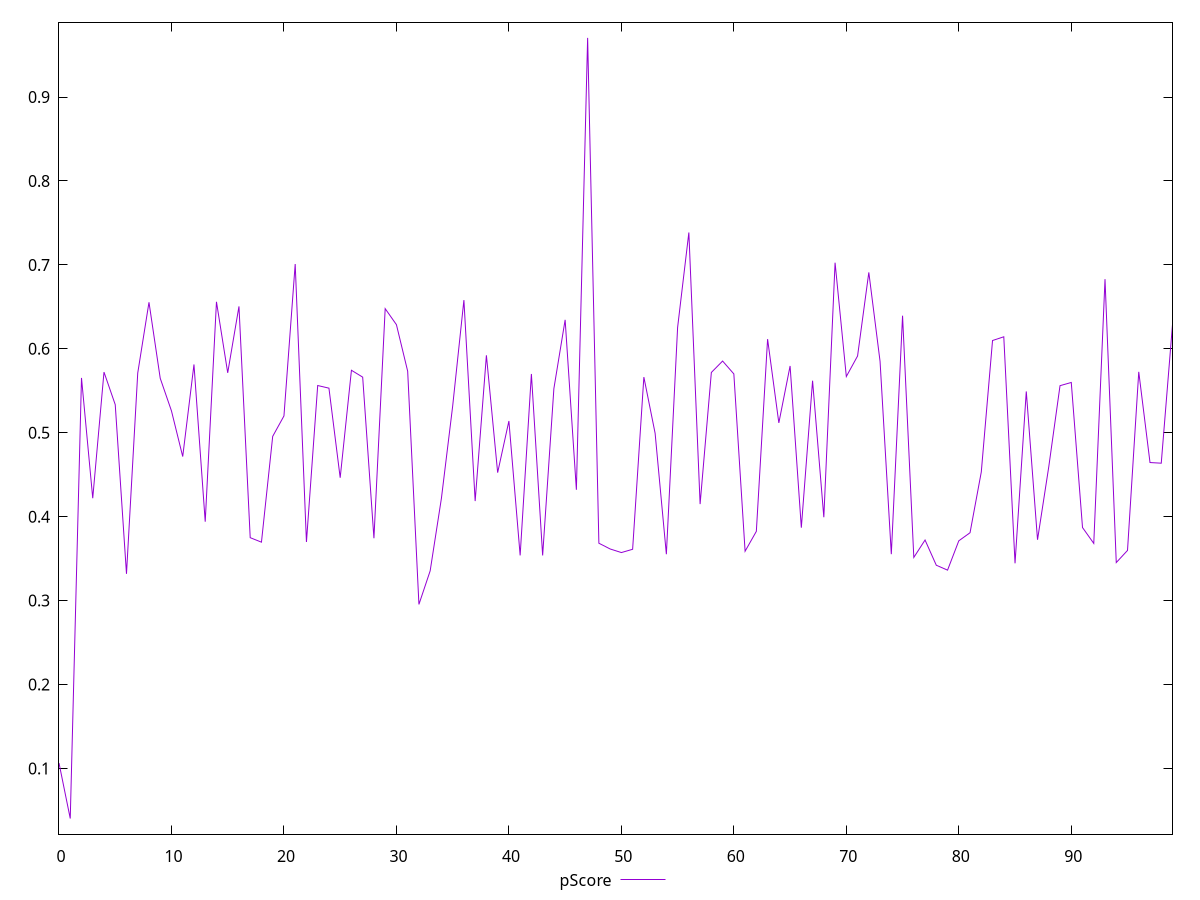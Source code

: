 reset

$pScore <<EOF
0 0.10643079177632142
1 0.040316343655646625
2 0.5653138117481302
3 0.42196834001504063
4 0.5722618009527525
5 0.533467816858501
6 0.33185414281135395
7 0.5710863101146318
8 0.6554410220053515
9 0.5648816166006777
10 0.5259685374329235
11 0.47162787354193886
12 0.5813439076642939
13 0.393995911790345
14 0.6560076577919971
15 0.5713946378476579
16 0.6505436363603596
17 0.37495985235817525
18 0.36962021164480974
19 0.4956840739907862
20 0.5200101422366248
21 0.7010046038055533
22 0.36980760944160557
23 0.5562791374814204
24 0.5531124757131713
25 0.4463770527251202
26 0.5744406390745229
27 0.5662431215324134
28 0.37429380711000276
29 0.6478639733782148
30 0.6287591844169285
31 0.5732872172435544
32 0.29544758977282637
33 0.3354185612615474
34 0.4218633041372076
35 0.5316492519533633
36 0.6580591797645828
37 0.41858585951642013
38 0.592274047230199
39 0.45245649493667434
40 0.5139859049730645
41 0.35384269664286905
42 0.5700007954388248
43 0.35380535883674835
44 0.552644697138863
45 0.6345369109485146
46 0.432026205941563
47 0.9704721432520538
48 0.36835226935404813
49 0.3615167592584327
50 0.357228540512947
51 0.3611344978081931
52 0.5663121465270631
53 0.49937443064702597
54 0.35523437030991245
55 0.6255290312618742
56 0.7386031513188669
57 0.414964178244033
58 0.5718311214553227
59 0.5854333038110032
60 0.5700919059403475
61 0.3587967581145325
62 0.38249779379507337
63 0.6115780245420612
64 0.5117322497681206
65 0.579568739357788
66 0.3868874101782428
67 0.5619867355404282
68 0.39931507317762477
69 0.7026215264911191
70 0.5669652659474214
71 0.5914475614277656
72 0.6910536204510169
73 0.5850100982980131
74 0.3552795582552681
75 0.6394439449527823
76 0.35142396044859314
77 0.37215958258810017
78 0.34210538482359687
79 0.33628492788240216
80 0.37121444396430986
81 0.3808700728086194
82 0.4532570761667075
83 0.6098943712200064
84 0.6143347448685467
85 0.3444439591492352
86 0.5492200386826005
87 0.37247092507865076
88 0.459512239281022
89 0.556077627349852
90 0.5599008440245736
91 0.3870340996884104
92 0.36813456000417943
93 0.6830265311315262
94 0.3453038409406361
95 0.3597675562277253
96 0.5725540053326392
97 0.4644975184841325
98 0.4637173754995637
99 0.6287999451337809
EOF

set key outside below
set xrange [0:99]
set yrange [0.02171322766371848:0.9890752592439819]
set trange [0.02171322766371848:0.9890752592439819]
set terminal svg size 640, 500 enhanced background rgb 'white'
set output "report_00017_2021-02-10T15-08-03.406Z/speed-index/samples/pages/pScore/values.svg"

plot $pScore title "pScore" with line

reset
